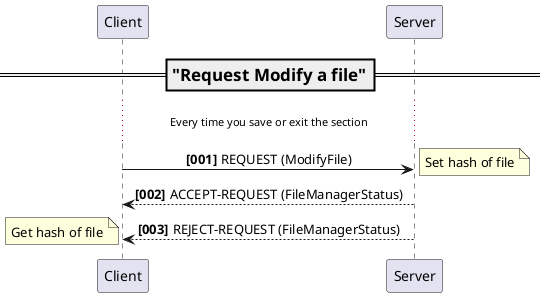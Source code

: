 @startuml
'https://plantuml.com/sequence-diagram
autonumber "<b>[000]</b>"
skinparam defaultFontName consolas
skinparam sequenceMessageAlign center

=== "Request Modify a file" ==
...Every time you save or exit the section...
Client -> Server:  REQUEST (ModifyFile)
note right
  Set hash of file
end note
Client <-- Server: ACCEPT-REQUEST (FileManagerStatus)
Client <-- Server: REJECT-REQUEST (FileManagerStatus)
note left
  Get hash of file
end note


@enduml
